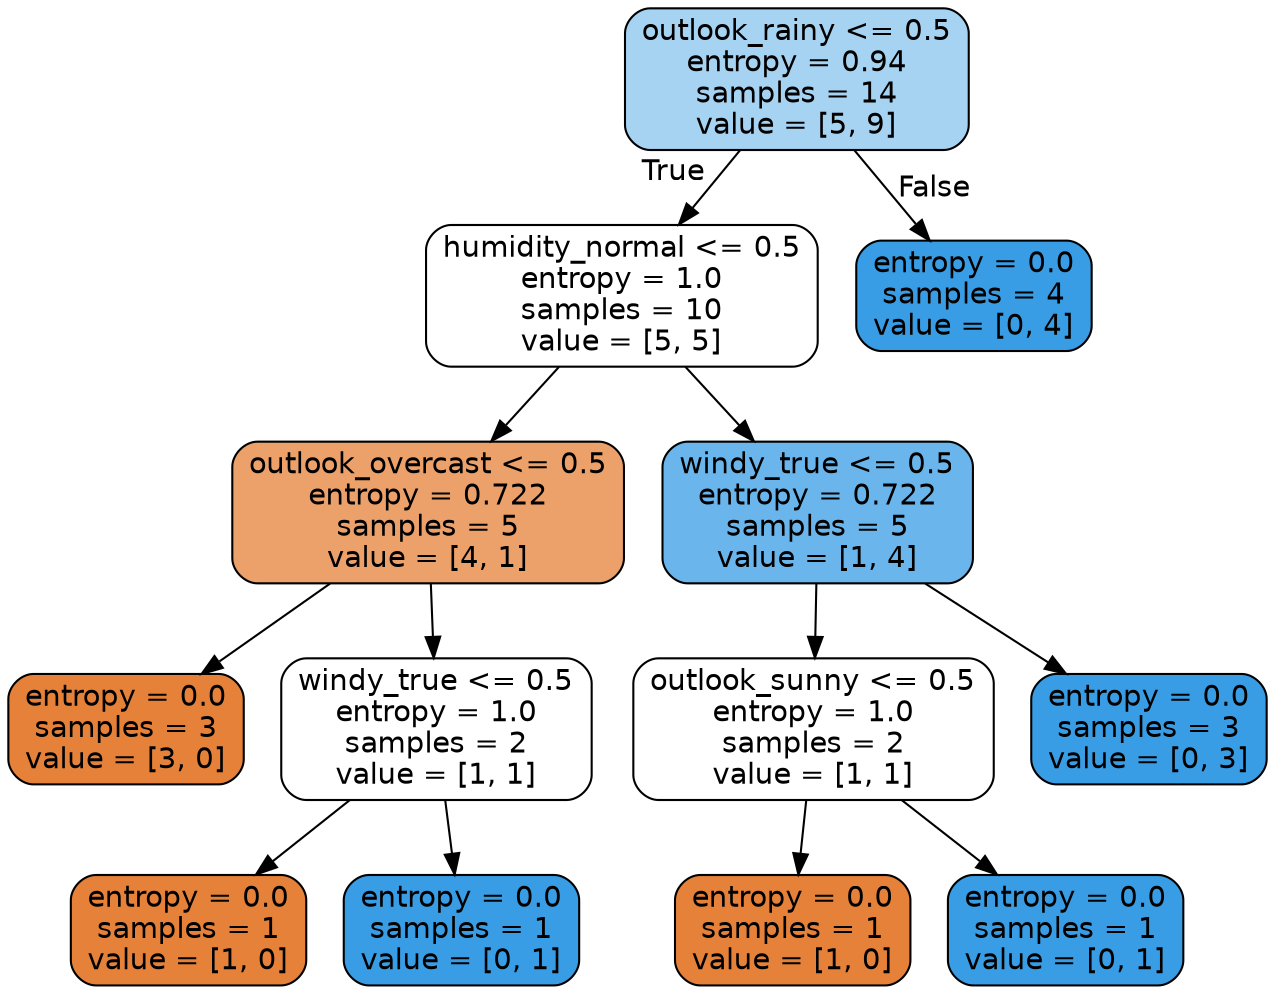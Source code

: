 digraph Tree {
node [shape=box, style="filled, rounded", color="black", fontname=helvetica] ;
edge [fontname=helvetica] ;
0 [label="outlook_rainy <= 0.5\nentropy = 0.94\nsamples = 14\nvalue = [5, 9]", fillcolor="#a7d3f3"] ;
1 [label="humidity_normal <= 0.5\nentropy = 1.0\nsamples = 10\nvalue = [5, 5]", fillcolor="#ffffff"] ;
0 -> 1 [labeldistance=2.5, labelangle=45, headlabel="True"] ;
2 [label="outlook_overcast <= 0.5\nentropy = 0.722\nsamples = 5\nvalue = [4, 1]", fillcolor="#eca06a"] ;
1 -> 2 ;
3 [label="entropy = 0.0\nsamples = 3\nvalue = [3, 0]", fillcolor="#e58139"] ;
2 -> 3 ;
4 [label="windy_true <= 0.5\nentropy = 1.0\nsamples = 2\nvalue = [1, 1]", fillcolor="#ffffff"] ;
2 -> 4 ;
5 [label="entropy = 0.0\nsamples = 1\nvalue = [1, 0]", fillcolor="#e58139"] ;
4 -> 5 ;
6 [label="entropy = 0.0\nsamples = 1\nvalue = [0, 1]", fillcolor="#399de5"] ;
4 -> 6 ;
7 [label="windy_true <= 0.5\nentropy = 0.722\nsamples = 5\nvalue = [1, 4]", fillcolor="#6ab6ec"] ;
1 -> 7 ;
8 [label="outlook_sunny <= 0.5\nentropy = 1.0\nsamples = 2\nvalue = [1, 1]", fillcolor="#ffffff"] ;
7 -> 8 ;
9 [label="entropy = 0.0\nsamples = 1\nvalue = [1, 0]", fillcolor="#e58139"] ;
8 -> 9 ;
10 [label="entropy = 0.0\nsamples = 1\nvalue = [0, 1]", fillcolor="#399de5"] ;
8 -> 10 ;
11 [label="entropy = 0.0\nsamples = 3\nvalue = [0, 3]", fillcolor="#399de5"] ;
7 -> 11 ;
12 [label="entropy = 0.0\nsamples = 4\nvalue = [0, 4]", fillcolor="#399de5"] ;
0 -> 12 [labeldistance=2.5, labelangle=-45, headlabel="False"] ;
}